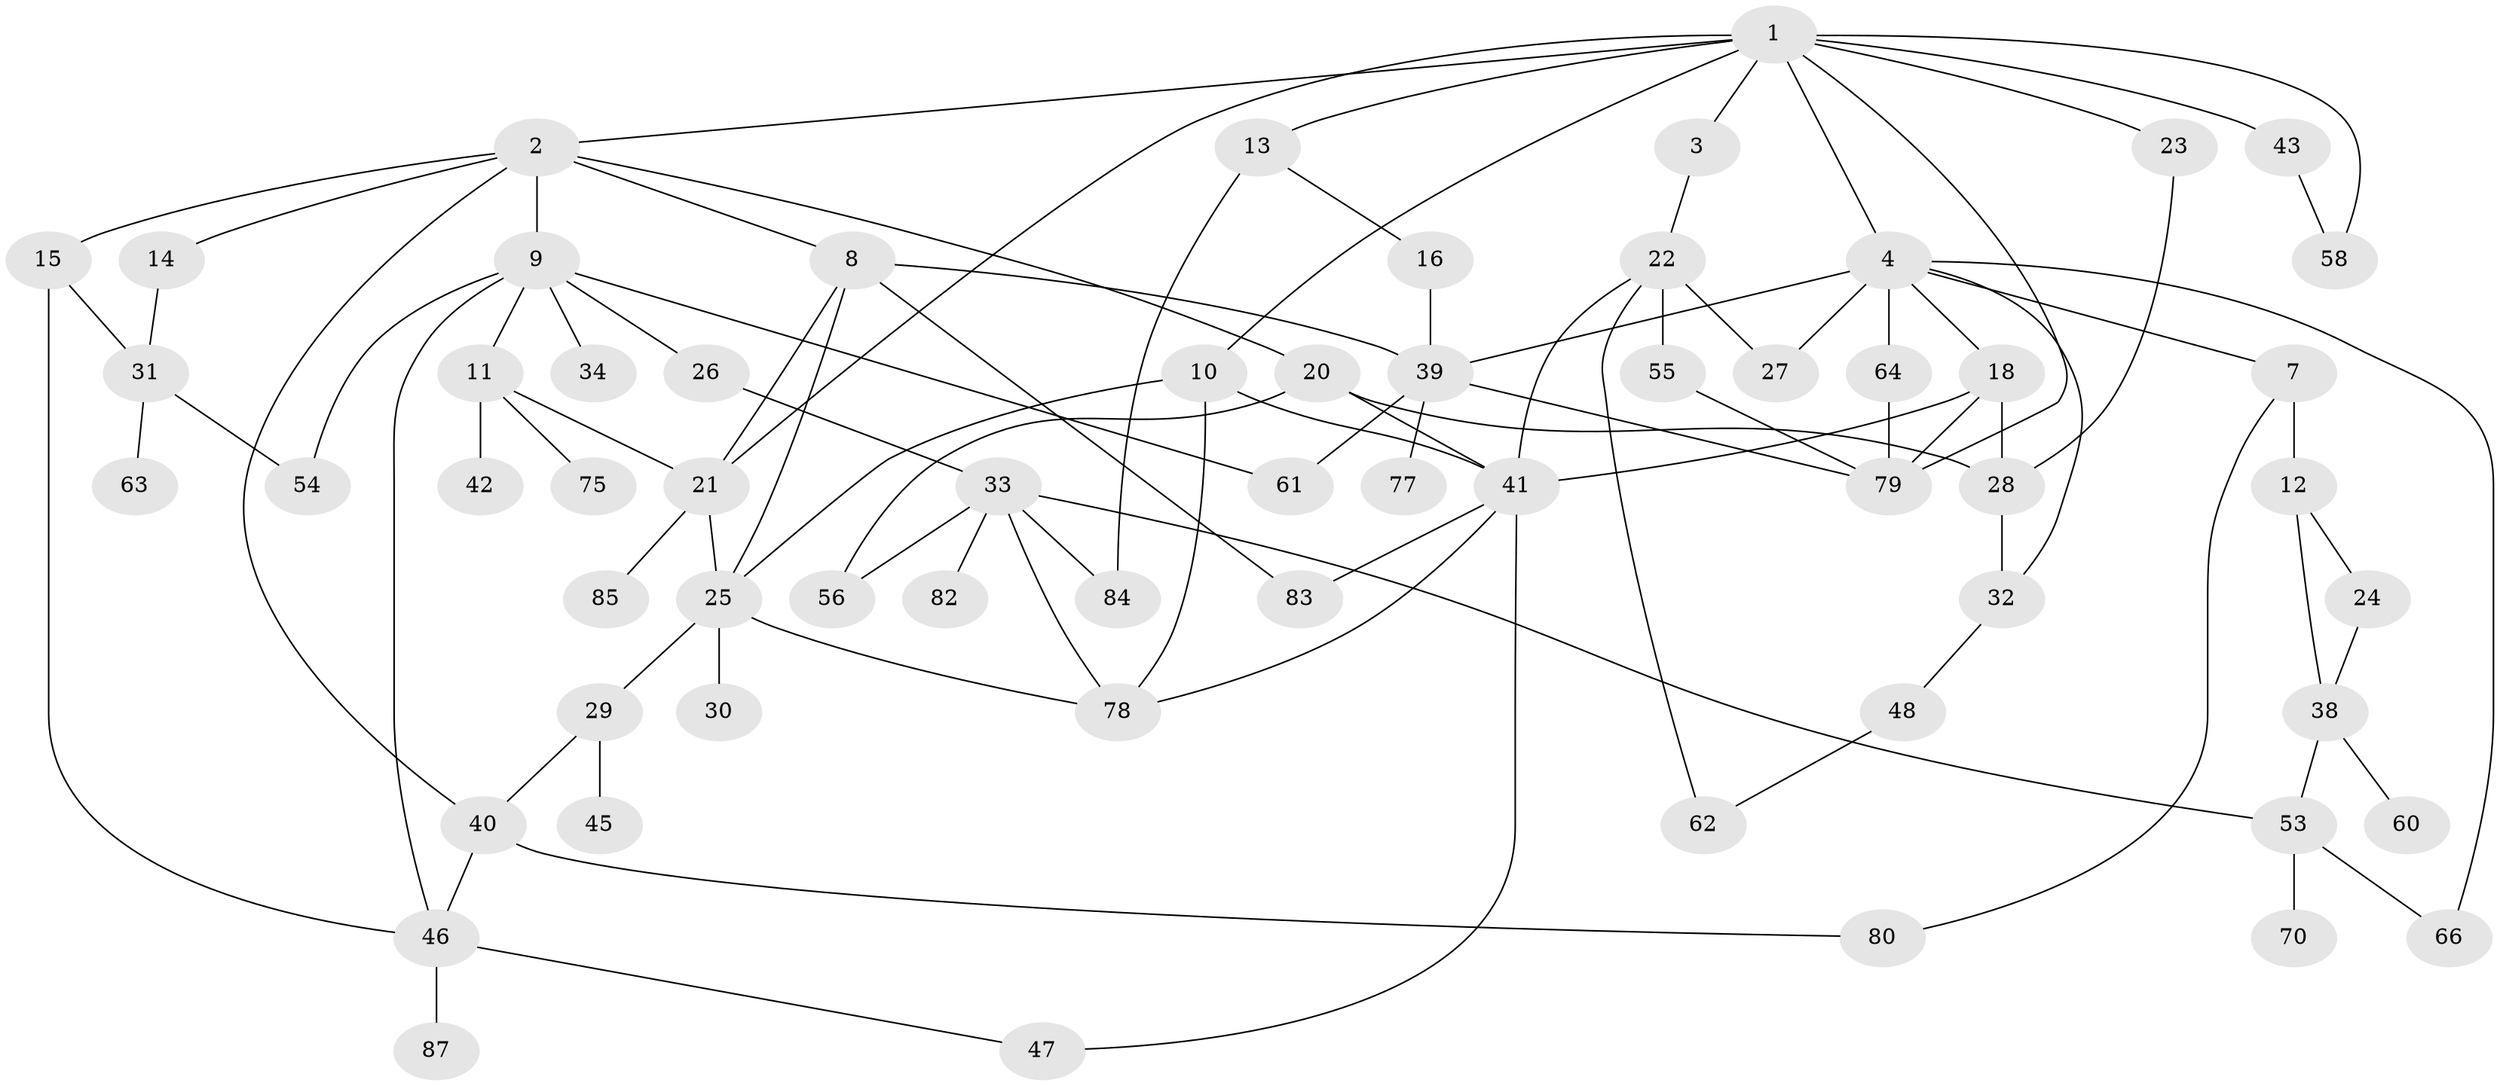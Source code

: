 // original degree distribution, {9: 0.011235955056179775, 5: 0.07865168539325842, 2: 0.30337078651685395, 6: 0.033707865168539325, 3: 0.2247191011235955, 7: 0.011235955056179775, 4: 0.14606741573033707, 1: 0.19101123595505617}
// Generated by graph-tools (version 1.1) at 2025/10/02/27/25 16:10:54]
// undirected, 62 vertices, 97 edges
graph export_dot {
graph [start="1"]
  node [color=gray90,style=filled];
  1 [super="+5"];
  2 [super="+6"];
  3;
  4 [super="+52"];
  7;
  8;
  9 [super="+37"];
  10 [super="+17"];
  11 [super="+19"];
  12;
  13 [super="+67"];
  14;
  15 [super="+50"];
  16 [super="+76"];
  18 [super="+74"];
  20 [super="+65"];
  21 [super="+86"];
  22 [super="+36"];
  23 [super="+49"];
  24;
  25 [super="+72"];
  26;
  27;
  28;
  29;
  30;
  31 [super="+35"];
  32;
  33 [super="+44"];
  34;
  38;
  39 [super="+59"];
  40;
  41 [super="+71"];
  42;
  43 [super="+89"];
  45;
  46 [super="+51"];
  47;
  48 [super="+69"];
  53 [super="+73"];
  54;
  55;
  56 [super="+57"];
  58;
  60;
  61 [super="+88"];
  62 [super="+68"];
  63;
  64;
  66;
  70;
  75;
  77;
  78;
  79 [super="+81"];
  80;
  82;
  83;
  84;
  85;
  87;
  1 -- 2;
  1 -- 3;
  1 -- 4;
  1 -- 13;
  1 -- 23;
  1 -- 43;
  1 -- 58;
  1 -- 10;
  1 -- 21;
  1 -- 79;
  2 -- 8;
  2 -- 14;
  2 -- 20;
  2 -- 40;
  2 -- 9 [weight=2];
  2 -- 15;
  3 -- 22;
  4 -- 7;
  4 -- 18;
  4 -- 32;
  4 -- 27 [weight=2];
  4 -- 64;
  4 -- 66;
  4 -- 39;
  7 -- 12;
  7 -- 80;
  8 -- 39;
  8 -- 25;
  8 -- 83;
  8 -- 21;
  9 -- 11;
  9 -- 26;
  9 -- 34;
  9 -- 54;
  9 -- 61;
  9 -- 46;
  10 -- 25;
  10 -- 41;
  10 -- 78;
  11 -- 42;
  11 -- 21;
  11 -- 75;
  12 -- 24;
  12 -- 38;
  13 -- 16;
  13 -- 84;
  14 -- 31;
  15 -- 46;
  15 -- 31;
  16 -- 39;
  18 -- 28;
  18 -- 79;
  18 -- 41;
  20 -- 56;
  20 -- 41;
  20 -- 28;
  21 -- 85;
  21 -- 25;
  22 -- 27;
  22 -- 55;
  22 -- 62;
  22 -- 41;
  23 -- 28;
  24 -- 38;
  25 -- 29;
  25 -- 30;
  25 -- 78;
  26 -- 33;
  28 -- 32;
  29 -- 40;
  29 -- 45;
  31 -- 54;
  31 -- 63;
  32 -- 48;
  33 -- 82;
  33 -- 84;
  33 -- 53;
  33 -- 78;
  33 -- 56;
  38 -- 60;
  38 -- 53;
  39 -- 77;
  39 -- 61;
  39 -- 79;
  40 -- 46;
  40 -- 80;
  41 -- 47;
  41 -- 78;
  41 -- 83;
  43 -- 58;
  46 -- 87;
  46 -- 47;
  48 -- 62;
  53 -- 66;
  53 -- 70;
  55 -- 79;
  64 -- 79;
}
